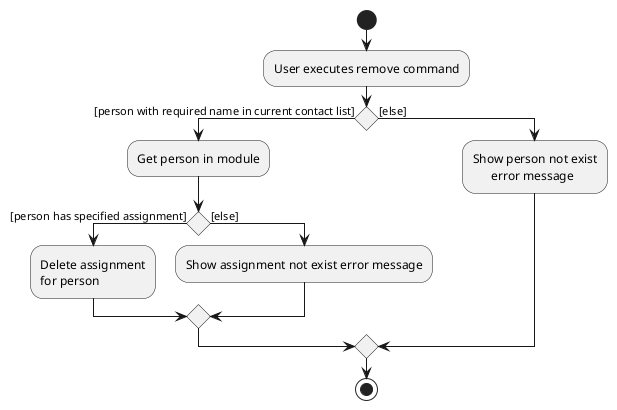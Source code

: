 @startuml
start
:User executes remove command;

'Since the beta syntax does not support placing the condition outside the
'diamond we place it as the true branch instead.

if () then ([person with required name in current contact list])
    :Get person in module;
    if () then ([person has specified assignment])
        :Delete assignment
        for person;
    else ([else])
        :Show assignment not exist error message;
endif

else ([else])
        :Show person not exist
              error message;
endif
stop
@enduml
